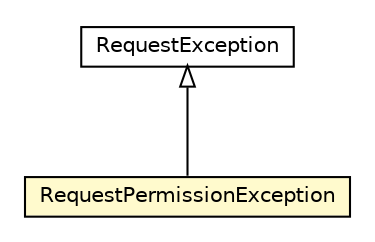#!/usr/local/bin/dot
#
# Class diagram 
# Generated by UMLGraph version R5_6-24-gf6e263 (http://www.umlgraph.org/)
#

digraph G {
	edge [fontname="Helvetica",fontsize=10,labelfontname="Helvetica",labelfontsize=10];
	node [fontname="Helvetica",fontsize=10,shape=plaintext];
	nodesep=0.25;
	ranksep=0.5;
	// io.reinert.requestor.core.RequestException
	c39810 [label=<<table title="io.reinert.requestor.core.RequestException" border="0" cellborder="1" cellspacing="0" cellpadding="2" port="p" href="../../core/RequestException.html">
		<tr><td><table border="0" cellspacing="0" cellpadding="1">
<tr><td align="center" balign="center"> RequestException </td></tr>
		</table></td></tr>
		</table>>, URL="../../core/RequestException.html", fontname="Helvetica", fontcolor="black", fontsize=10.0];
	// io.reinert.requestor.gwt.xhr.RequestPermissionException
	c39952 [label=<<table title="io.reinert.requestor.gwt.xhr.RequestPermissionException" border="0" cellborder="1" cellspacing="0" cellpadding="2" port="p" bgcolor="lemonChiffon" href="./RequestPermissionException.html">
		<tr><td><table border="0" cellspacing="0" cellpadding="1">
<tr><td align="center" balign="center"> RequestPermissionException </td></tr>
		</table></td></tr>
		</table>>, URL="./RequestPermissionException.html", fontname="Helvetica", fontcolor="black", fontsize=10.0];
	//io.reinert.requestor.gwt.xhr.RequestPermissionException extends io.reinert.requestor.core.RequestException
	c39810:p -> c39952:p [dir=back,arrowtail=empty];
}


